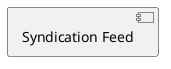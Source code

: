 @startuml
	[Syndication Feed] as group___syndication [[../groups/group___syndication.html]]
@enduml
